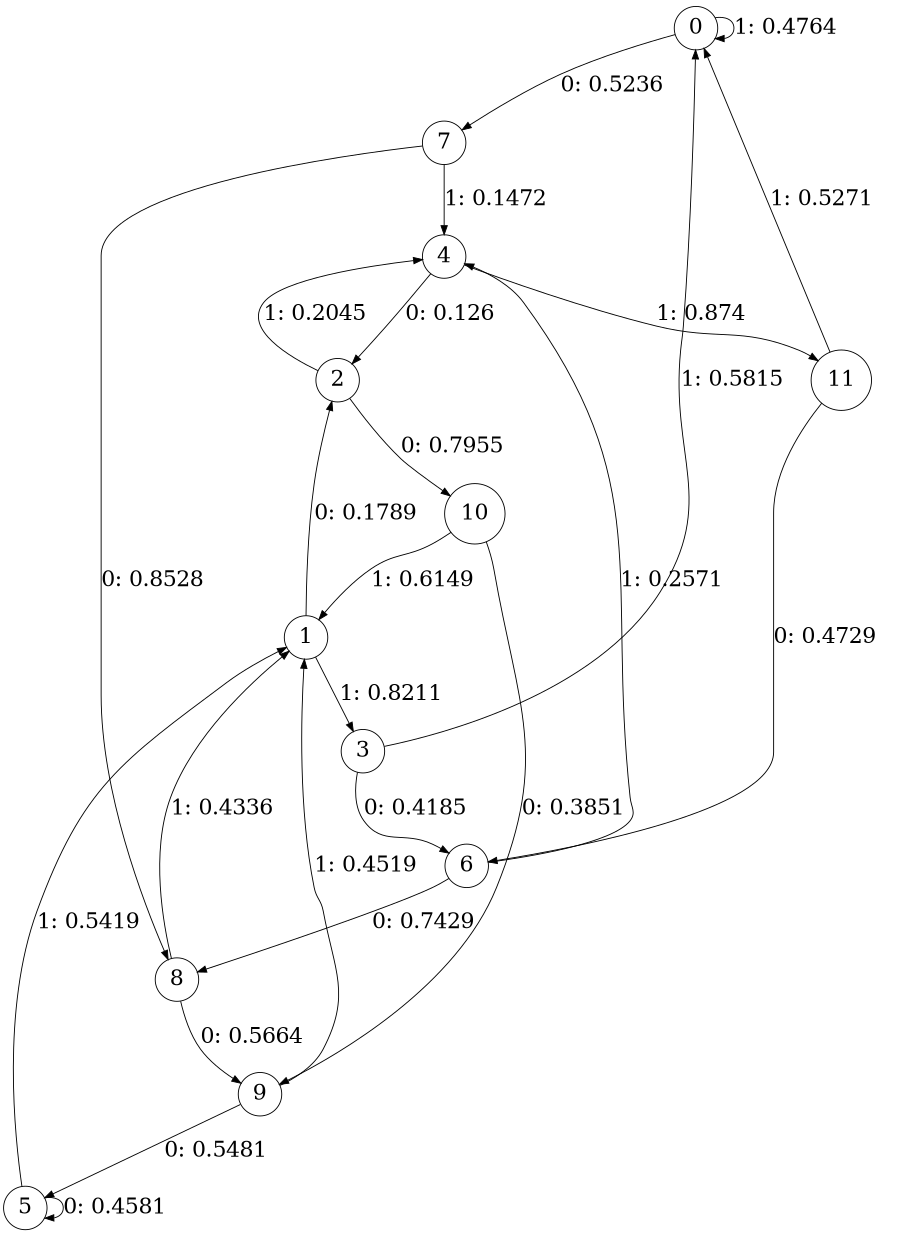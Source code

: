 digraph "ch2faceL4" {
size = "6,8.5";
ratio = "fill";
node [shape = circle];
node [fontsize = 24];
edge [fontsize = 24];
0 -> 7 [label = "0: 0.5236   "];
0 -> 0 [label = "1: 0.4764   "];
1 -> 2 [label = "0: 0.1789   "];
1 -> 3 [label = "1: 0.8211   "];
2 -> 10 [label = "0: 0.7955   "];
2 -> 4 [label = "1: 0.2045   "];
3 -> 6 [label = "0: 0.4185   "];
3 -> 0 [label = "1: 0.5815   "];
4 -> 2 [label = "0: 0.126    "];
4 -> 11 [label = "1: 0.874    "];
5 -> 5 [label = "0: 0.4581   "];
5 -> 1 [label = "1: 0.5419   "];
6 -> 8 [label = "0: 0.7429   "];
6 -> 4 [label = "1: 0.2571   "];
7 -> 8 [label = "0: 0.8528   "];
7 -> 4 [label = "1: 0.1472   "];
8 -> 9 [label = "0: 0.5664   "];
8 -> 1 [label = "1: 0.4336   "];
9 -> 5 [label = "0: 0.5481   "];
9 -> 1 [label = "1: 0.4519   "];
10 -> 9 [label = "0: 0.3851   "];
10 -> 1 [label = "1: 0.6149   "];
11 -> 6 [label = "0: 0.4729   "];
11 -> 0 [label = "1: 0.5271   "];
}